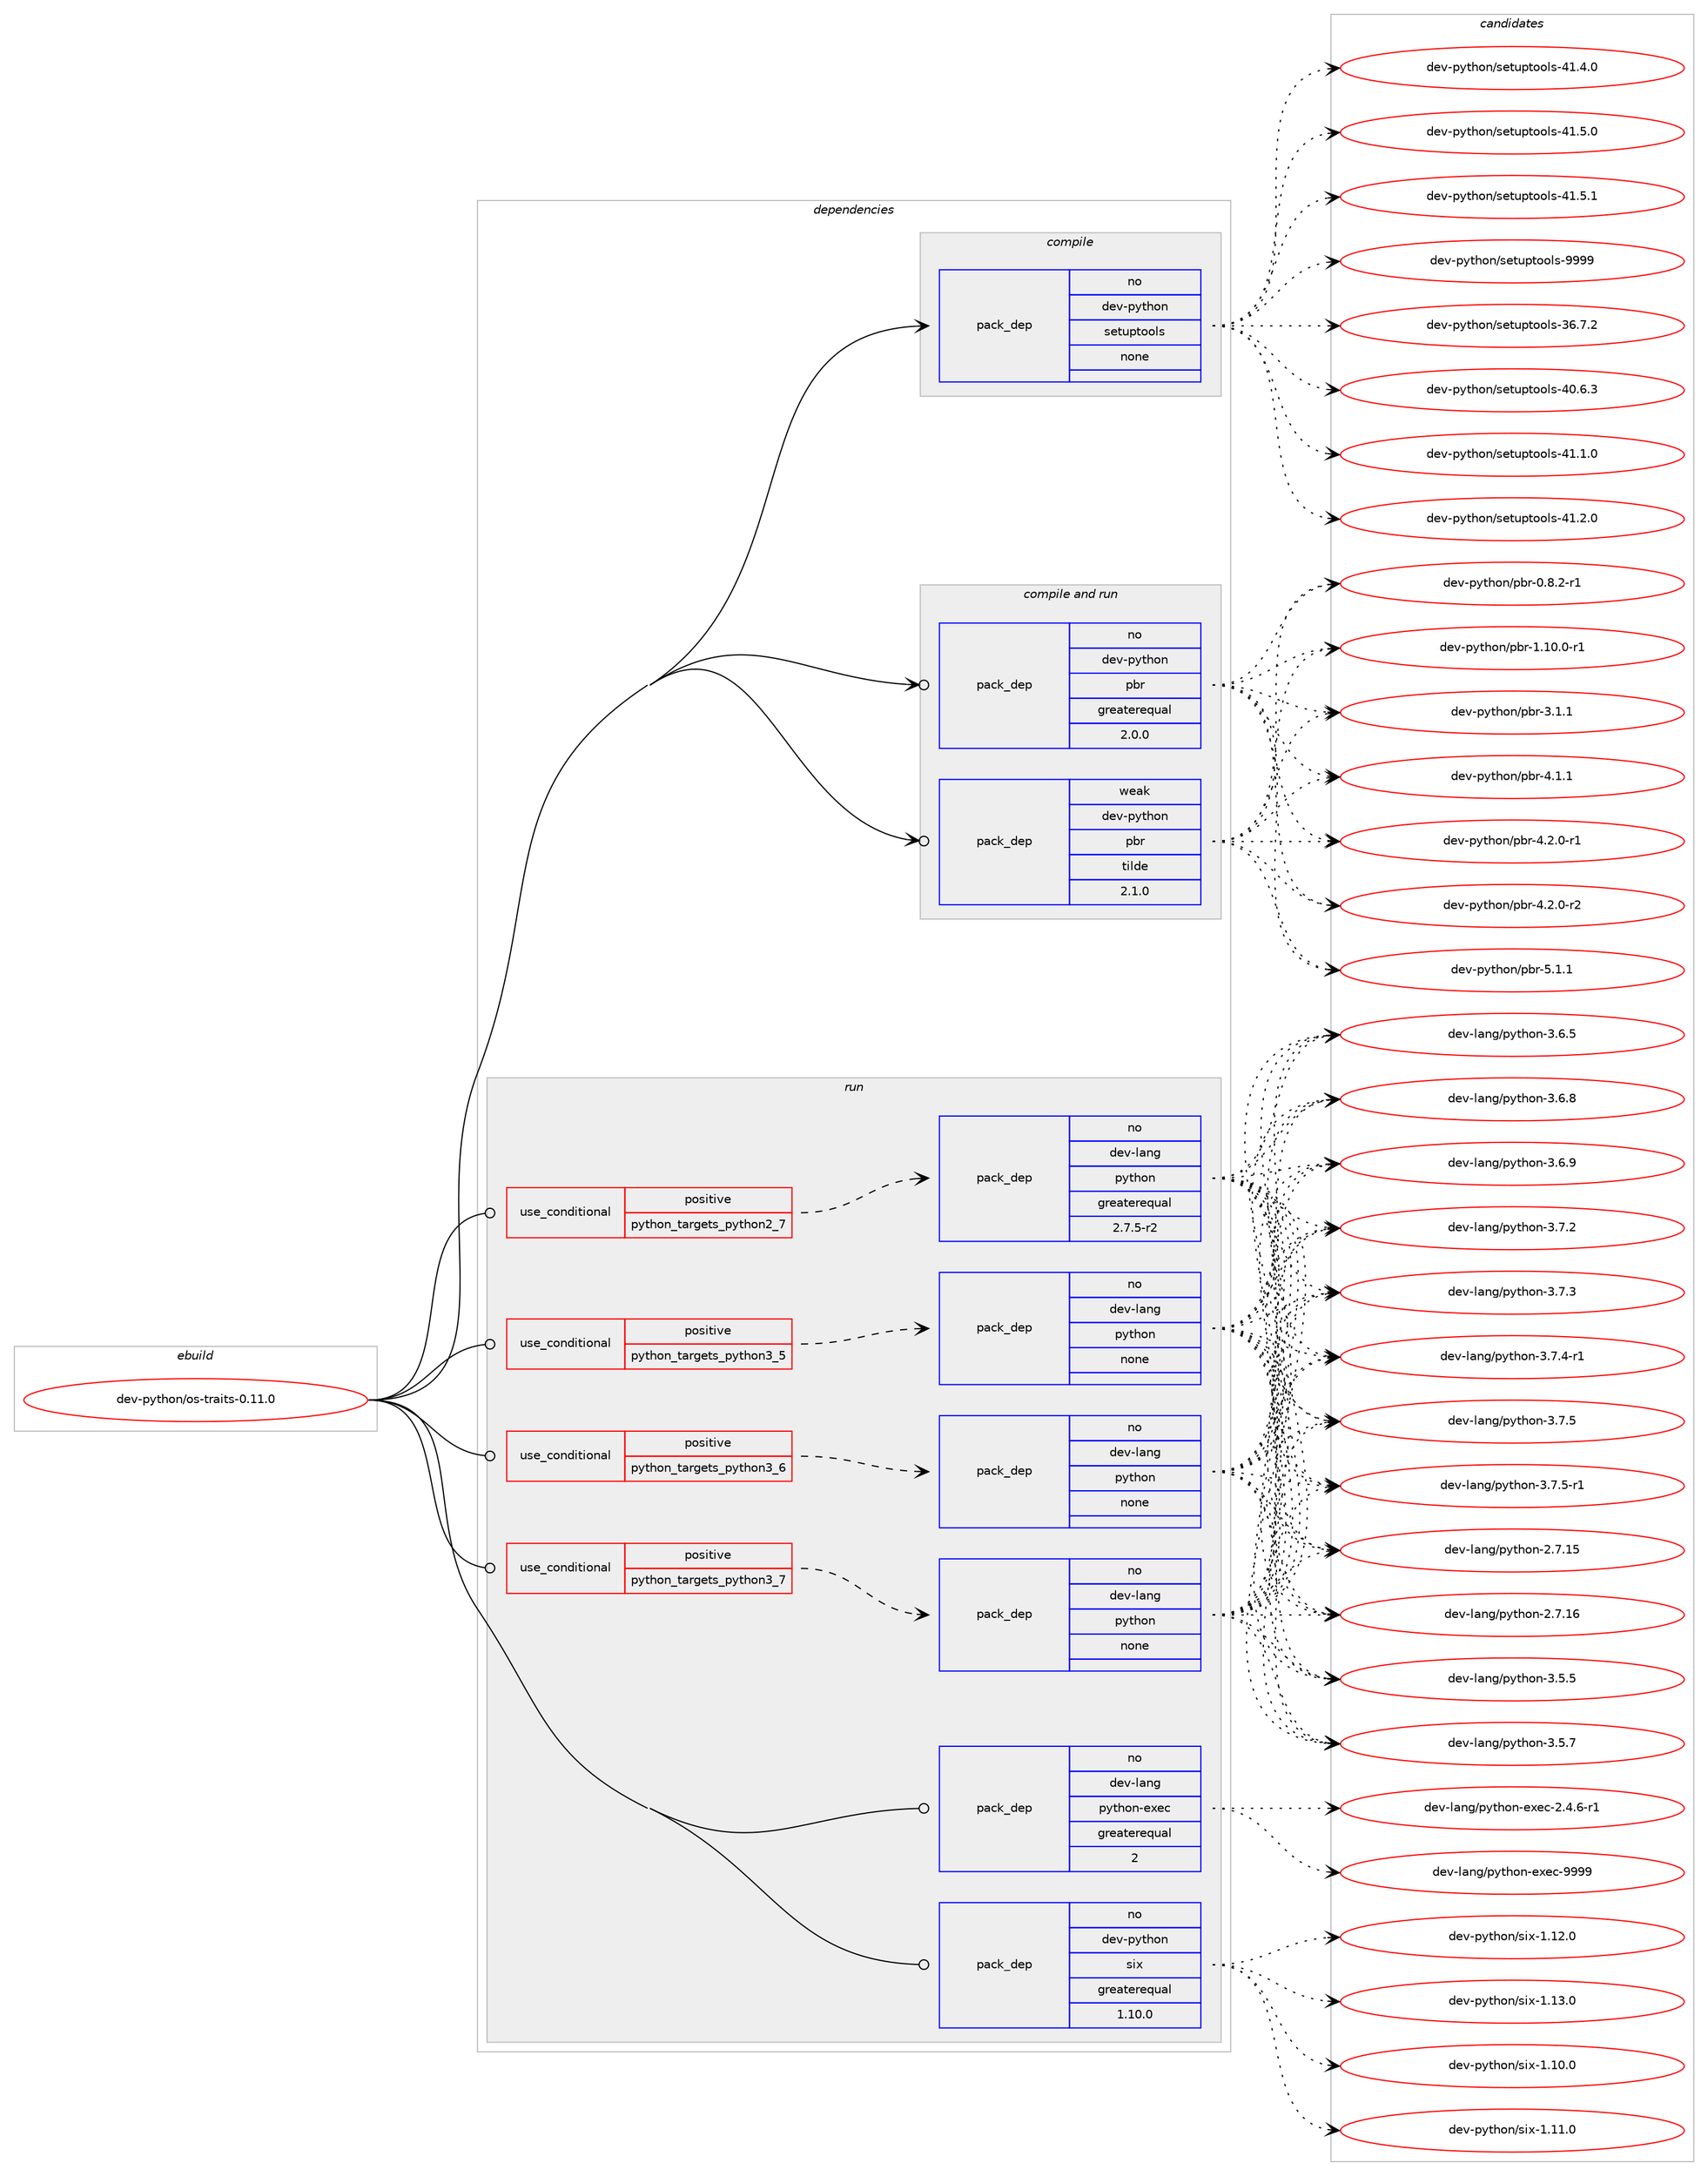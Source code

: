 digraph prolog {

# *************
# Graph options
# *************

newrank=true;
concentrate=true;
compound=true;
graph [rankdir=LR,fontname=Helvetica,fontsize=10,ranksep=1.5];#, ranksep=2.5, nodesep=0.2];
edge  [arrowhead=vee];
node  [fontname=Helvetica,fontsize=10];

# **********
# The ebuild
# **********

subgraph cluster_leftcol {
color=gray;
rank=same;
label=<<i>ebuild</i>>;
id [label="dev-python/os-traits-0.11.0", color=red, width=4, href="../dev-python/os-traits-0.11.0.svg"];
}

# ****************
# The dependencies
# ****************

subgraph cluster_midcol {
color=gray;
label=<<i>dependencies</i>>;
subgraph cluster_compile {
fillcolor="#eeeeee";
style=filled;
label=<<i>compile</i>>;
subgraph pack462861 {
dependency618337 [label=<<TABLE BORDER="0" CELLBORDER="1" CELLSPACING="0" CELLPADDING="4" WIDTH="220"><TR><TD ROWSPAN="6" CELLPADDING="30">pack_dep</TD></TR><TR><TD WIDTH="110">no</TD></TR><TR><TD>dev-python</TD></TR><TR><TD>setuptools</TD></TR><TR><TD>none</TD></TR><TR><TD></TD></TR></TABLE>>, shape=none, color=blue];
}
id:e -> dependency618337:w [weight=20,style="solid",arrowhead="vee"];
}
subgraph cluster_compileandrun {
fillcolor="#eeeeee";
style=filled;
label=<<i>compile and run</i>>;
subgraph pack462862 {
dependency618338 [label=<<TABLE BORDER="0" CELLBORDER="1" CELLSPACING="0" CELLPADDING="4" WIDTH="220"><TR><TD ROWSPAN="6" CELLPADDING="30">pack_dep</TD></TR><TR><TD WIDTH="110">no</TD></TR><TR><TD>dev-python</TD></TR><TR><TD>pbr</TD></TR><TR><TD>greaterequal</TD></TR><TR><TD>2.0.0</TD></TR></TABLE>>, shape=none, color=blue];
}
id:e -> dependency618338:w [weight=20,style="solid",arrowhead="odotvee"];
subgraph pack462863 {
dependency618339 [label=<<TABLE BORDER="0" CELLBORDER="1" CELLSPACING="0" CELLPADDING="4" WIDTH="220"><TR><TD ROWSPAN="6" CELLPADDING="30">pack_dep</TD></TR><TR><TD WIDTH="110">weak</TD></TR><TR><TD>dev-python</TD></TR><TR><TD>pbr</TD></TR><TR><TD>tilde</TD></TR><TR><TD>2.1.0</TD></TR></TABLE>>, shape=none, color=blue];
}
id:e -> dependency618339:w [weight=20,style="solid",arrowhead="odotvee"];
}
subgraph cluster_run {
fillcolor="#eeeeee";
style=filled;
label=<<i>run</i>>;
subgraph cond143668 {
dependency618340 [label=<<TABLE BORDER="0" CELLBORDER="1" CELLSPACING="0" CELLPADDING="4"><TR><TD ROWSPAN="3" CELLPADDING="10">use_conditional</TD></TR><TR><TD>positive</TD></TR><TR><TD>python_targets_python2_7</TD></TR></TABLE>>, shape=none, color=red];
subgraph pack462864 {
dependency618341 [label=<<TABLE BORDER="0" CELLBORDER="1" CELLSPACING="0" CELLPADDING="4" WIDTH="220"><TR><TD ROWSPAN="6" CELLPADDING="30">pack_dep</TD></TR><TR><TD WIDTH="110">no</TD></TR><TR><TD>dev-lang</TD></TR><TR><TD>python</TD></TR><TR><TD>greaterequal</TD></TR><TR><TD>2.7.5-r2</TD></TR></TABLE>>, shape=none, color=blue];
}
dependency618340:e -> dependency618341:w [weight=20,style="dashed",arrowhead="vee"];
}
id:e -> dependency618340:w [weight=20,style="solid",arrowhead="odot"];
subgraph cond143669 {
dependency618342 [label=<<TABLE BORDER="0" CELLBORDER="1" CELLSPACING="0" CELLPADDING="4"><TR><TD ROWSPAN="3" CELLPADDING="10">use_conditional</TD></TR><TR><TD>positive</TD></TR><TR><TD>python_targets_python3_5</TD></TR></TABLE>>, shape=none, color=red];
subgraph pack462865 {
dependency618343 [label=<<TABLE BORDER="0" CELLBORDER="1" CELLSPACING="0" CELLPADDING="4" WIDTH="220"><TR><TD ROWSPAN="6" CELLPADDING="30">pack_dep</TD></TR><TR><TD WIDTH="110">no</TD></TR><TR><TD>dev-lang</TD></TR><TR><TD>python</TD></TR><TR><TD>none</TD></TR><TR><TD></TD></TR></TABLE>>, shape=none, color=blue];
}
dependency618342:e -> dependency618343:w [weight=20,style="dashed",arrowhead="vee"];
}
id:e -> dependency618342:w [weight=20,style="solid",arrowhead="odot"];
subgraph cond143670 {
dependency618344 [label=<<TABLE BORDER="0" CELLBORDER="1" CELLSPACING="0" CELLPADDING="4"><TR><TD ROWSPAN="3" CELLPADDING="10">use_conditional</TD></TR><TR><TD>positive</TD></TR><TR><TD>python_targets_python3_6</TD></TR></TABLE>>, shape=none, color=red];
subgraph pack462866 {
dependency618345 [label=<<TABLE BORDER="0" CELLBORDER="1" CELLSPACING="0" CELLPADDING="4" WIDTH="220"><TR><TD ROWSPAN="6" CELLPADDING="30">pack_dep</TD></TR><TR><TD WIDTH="110">no</TD></TR><TR><TD>dev-lang</TD></TR><TR><TD>python</TD></TR><TR><TD>none</TD></TR><TR><TD></TD></TR></TABLE>>, shape=none, color=blue];
}
dependency618344:e -> dependency618345:w [weight=20,style="dashed",arrowhead="vee"];
}
id:e -> dependency618344:w [weight=20,style="solid",arrowhead="odot"];
subgraph cond143671 {
dependency618346 [label=<<TABLE BORDER="0" CELLBORDER="1" CELLSPACING="0" CELLPADDING="4"><TR><TD ROWSPAN="3" CELLPADDING="10">use_conditional</TD></TR><TR><TD>positive</TD></TR><TR><TD>python_targets_python3_7</TD></TR></TABLE>>, shape=none, color=red];
subgraph pack462867 {
dependency618347 [label=<<TABLE BORDER="0" CELLBORDER="1" CELLSPACING="0" CELLPADDING="4" WIDTH="220"><TR><TD ROWSPAN="6" CELLPADDING="30">pack_dep</TD></TR><TR><TD WIDTH="110">no</TD></TR><TR><TD>dev-lang</TD></TR><TR><TD>python</TD></TR><TR><TD>none</TD></TR><TR><TD></TD></TR></TABLE>>, shape=none, color=blue];
}
dependency618346:e -> dependency618347:w [weight=20,style="dashed",arrowhead="vee"];
}
id:e -> dependency618346:w [weight=20,style="solid",arrowhead="odot"];
subgraph pack462868 {
dependency618348 [label=<<TABLE BORDER="0" CELLBORDER="1" CELLSPACING="0" CELLPADDING="4" WIDTH="220"><TR><TD ROWSPAN="6" CELLPADDING="30">pack_dep</TD></TR><TR><TD WIDTH="110">no</TD></TR><TR><TD>dev-lang</TD></TR><TR><TD>python-exec</TD></TR><TR><TD>greaterequal</TD></TR><TR><TD>2</TD></TR></TABLE>>, shape=none, color=blue];
}
id:e -> dependency618348:w [weight=20,style="solid",arrowhead="odot"];
subgraph pack462869 {
dependency618349 [label=<<TABLE BORDER="0" CELLBORDER="1" CELLSPACING="0" CELLPADDING="4" WIDTH="220"><TR><TD ROWSPAN="6" CELLPADDING="30">pack_dep</TD></TR><TR><TD WIDTH="110">no</TD></TR><TR><TD>dev-python</TD></TR><TR><TD>six</TD></TR><TR><TD>greaterequal</TD></TR><TR><TD>1.10.0</TD></TR></TABLE>>, shape=none, color=blue];
}
id:e -> dependency618349:w [weight=20,style="solid",arrowhead="odot"];
}
}

# **************
# The candidates
# **************

subgraph cluster_choices {
rank=same;
color=gray;
label=<<i>candidates</i>>;

subgraph choice462861 {
color=black;
nodesep=1;
choice100101118451121211161041111104711510111611711211611111110811545515446554650 [label="dev-python/setuptools-36.7.2", color=red, width=4,href="../dev-python/setuptools-36.7.2.svg"];
choice100101118451121211161041111104711510111611711211611111110811545524846544651 [label="dev-python/setuptools-40.6.3", color=red, width=4,href="../dev-python/setuptools-40.6.3.svg"];
choice100101118451121211161041111104711510111611711211611111110811545524946494648 [label="dev-python/setuptools-41.1.0", color=red, width=4,href="../dev-python/setuptools-41.1.0.svg"];
choice100101118451121211161041111104711510111611711211611111110811545524946504648 [label="dev-python/setuptools-41.2.0", color=red, width=4,href="../dev-python/setuptools-41.2.0.svg"];
choice100101118451121211161041111104711510111611711211611111110811545524946524648 [label="dev-python/setuptools-41.4.0", color=red, width=4,href="../dev-python/setuptools-41.4.0.svg"];
choice100101118451121211161041111104711510111611711211611111110811545524946534648 [label="dev-python/setuptools-41.5.0", color=red, width=4,href="../dev-python/setuptools-41.5.0.svg"];
choice100101118451121211161041111104711510111611711211611111110811545524946534649 [label="dev-python/setuptools-41.5.1", color=red, width=4,href="../dev-python/setuptools-41.5.1.svg"];
choice10010111845112121116104111110471151011161171121161111111081154557575757 [label="dev-python/setuptools-9999", color=red, width=4,href="../dev-python/setuptools-9999.svg"];
dependency618337:e -> choice100101118451121211161041111104711510111611711211611111110811545515446554650:w [style=dotted,weight="100"];
dependency618337:e -> choice100101118451121211161041111104711510111611711211611111110811545524846544651:w [style=dotted,weight="100"];
dependency618337:e -> choice100101118451121211161041111104711510111611711211611111110811545524946494648:w [style=dotted,weight="100"];
dependency618337:e -> choice100101118451121211161041111104711510111611711211611111110811545524946504648:w [style=dotted,weight="100"];
dependency618337:e -> choice100101118451121211161041111104711510111611711211611111110811545524946524648:w [style=dotted,weight="100"];
dependency618337:e -> choice100101118451121211161041111104711510111611711211611111110811545524946534648:w [style=dotted,weight="100"];
dependency618337:e -> choice100101118451121211161041111104711510111611711211611111110811545524946534649:w [style=dotted,weight="100"];
dependency618337:e -> choice10010111845112121116104111110471151011161171121161111111081154557575757:w [style=dotted,weight="100"];
}
subgraph choice462862 {
color=black;
nodesep=1;
choice1001011184511212111610411111047112981144548465646504511449 [label="dev-python/pbr-0.8.2-r1", color=red, width=4,href="../dev-python/pbr-0.8.2-r1.svg"];
choice100101118451121211161041111104711298114454946494846484511449 [label="dev-python/pbr-1.10.0-r1", color=red, width=4,href="../dev-python/pbr-1.10.0-r1.svg"];
choice100101118451121211161041111104711298114455146494649 [label="dev-python/pbr-3.1.1", color=red, width=4,href="../dev-python/pbr-3.1.1.svg"];
choice100101118451121211161041111104711298114455246494649 [label="dev-python/pbr-4.1.1", color=red, width=4,href="../dev-python/pbr-4.1.1.svg"];
choice1001011184511212111610411111047112981144552465046484511449 [label="dev-python/pbr-4.2.0-r1", color=red, width=4,href="../dev-python/pbr-4.2.0-r1.svg"];
choice1001011184511212111610411111047112981144552465046484511450 [label="dev-python/pbr-4.2.0-r2", color=red, width=4,href="../dev-python/pbr-4.2.0-r2.svg"];
choice100101118451121211161041111104711298114455346494649 [label="dev-python/pbr-5.1.1", color=red, width=4,href="../dev-python/pbr-5.1.1.svg"];
dependency618338:e -> choice1001011184511212111610411111047112981144548465646504511449:w [style=dotted,weight="100"];
dependency618338:e -> choice100101118451121211161041111104711298114454946494846484511449:w [style=dotted,weight="100"];
dependency618338:e -> choice100101118451121211161041111104711298114455146494649:w [style=dotted,weight="100"];
dependency618338:e -> choice100101118451121211161041111104711298114455246494649:w [style=dotted,weight="100"];
dependency618338:e -> choice1001011184511212111610411111047112981144552465046484511449:w [style=dotted,weight="100"];
dependency618338:e -> choice1001011184511212111610411111047112981144552465046484511450:w [style=dotted,weight="100"];
dependency618338:e -> choice100101118451121211161041111104711298114455346494649:w [style=dotted,weight="100"];
}
subgraph choice462863 {
color=black;
nodesep=1;
choice1001011184511212111610411111047112981144548465646504511449 [label="dev-python/pbr-0.8.2-r1", color=red, width=4,href="../dev-python/pbr-0.8.2-r1.svg"];
choice100101118451121211161041111104711298114454946494846484511449 [label="dev-python/pbr-1.10.0-r1", color=red, width=4,href="../dev-python/pbr-1.10.0-r1.svg"];
choice100101118451121211161041111104711298114455146494649 [label="dev-python/pbr-3.1.1", color=red, width=4,href="../dev-python/pbr-3.1.1.svg"];
choice100101118451121211161041111104711298114455246494649 [label="dev-python/pbr-4.1.1", color=red, width=4,href="../dev-python/pbr-4.1.1.svg"];
choice1001011184511212111610411111047112981144552465046484511449 [label="dev-python/pbr-4.2.0-r1", color=red, width=4,href="../dev-python/pbr-4.2.0-r1.svg"];
choice1001011184511212111610411111047112981144552465046484511450 [label="dev-python/pbr-4.2.0-r2", color=red, width=4,href="../dev-python/pbr-4.2.0-r2.svg"];
choice100101118451121211161041111104711298114455346494649 [label="dev-python/pbr-5.1.1", color=red, width=4,href="../dev-python/pbr-5.1.1.svg"];
dependency618339:e -> choice1001011184511212111610411111047112981144548465646504511449:w [style=dotted,weight="100"];
dependency618339:e -> choice100101118451121211161041111104711298114454946494846484511449:w [style=dotted,weight="100"];
dependency618339:e -> choice100101118451121211161041111104711298114455146494649:w [style=dotted,weight="100"];
dependency618339:e -> choice100101118451121211161041111104711298114455246494649:w [style=dotted,weight="100"];
dependency618339:e -> choice1001011184511212111610411111047112981144552465046484511449:w [style=dotted,weight="100"];
dependency618339:e -> choice1001011184511212111610411111047112981144552465046484511450:w [style=dotted,weight="100"];
dependency618339:e -> choice100101118451121211161041111104711298114455346494649:w [style=dotted,weight="100"];
}
subgraph choice462864 {
color=black;
nodesep=1;
choice10010111845108971101034711212111610411111045504655464953 [label="dev-lang/python-2.7.15", color=red, width=4,href="../dev-lang/python-2.7.15.svg"];
choice10010111845108971101034711212111610411111045504655464954 [label="dev-lang/python-2.7.16", color=red, width=4,href="../dev-lang/python-2.7.16.svg"];
choice100101118451089711010347112121116104111110455146534653 [label="dev-lang/python-3.5.5", color=red, width=4,href="../dev-lang/python-3.5.5.svg"];
choice100101118451089711010347112121116104111110455146534655 [label="dev-lang/python-3.5.7", color=red, width=4,href="../dev-lang/python-3.5.7.svg"];
choice100101118451089711010347112121116104111110455146544653 [label="dev-lang/python-3.6.5", color=red, width=4,href="../dev-lang/python-3.6.5.svg"];
choice100101118451089711010347112121116104111110455146544656 [label="dev-lang/python-3.6.8", color=red, width=4,href="../dev-lang/python-3.6.8.svg"];
choice100101118451089711010347112121116104111110455146544657 [label="dev-lang/python-3.6.9", color=red, width=4,href="../dev-lang/python-3.6.9.svg"];
choice100101118451089711010347112121116104111110455146554650 [label="dev-lang/python-3.7.2", color=red, width=4,href="../dev-lang/python-3.7.2.svg"];
choice100101118451089711010347112121116104111110455146554651 [label="dev-lang/python-3.7.3", color=red, width=4,href="../dev-lang/python-3.7.3.svg"];
choice1001011184510897110103471121211161041111104551465546524511449 [label="dev-lang/python-3.7.4-r1", color=red, width=4,href="../dev-lang/python-3.7.4-r1.svg"];
choice100101118451089711010347112121116104111110455146554653 [label="dev-lang/python-3.7.5", color=red, width=4,href="../dev-lang/python-3.7.5.svg"];
choice1001011184510897110103471121211161041111104551465546534511449 [label="dev-lang/python-3.7.5-r1", color=red, width=4,href="../dev-lang/python-3.7.5-r1.svg"];
dependency618341:e -> choice10010111845108971101034711212111610411111045504655464953:w [style=dotted,weight="100"];
dependency618341:e -> choice10010111845108971101034711212111610411111045504655464954:w [style=dotted,weight="100"];
dependency618341:e -> choice100101118451089711010347112121116104111110455146534653:w [style=dotted,weight="100"];
dependency618341:e -> choice100101118451089711010347112121116104111110455146534655:w [style=dotted,weight="100"];
dependency618341:e -> choice100101118451089711010347112121116104111110455146544653:w [style=dotted,weight="100"];
dependency618341:e -> choice100101118451089711010347112121116104111110455146544656:w [style=dotted,weight="100"];
dependency618341:e -> choice100101118451089711010347112121116104111110455146544657:w [style=dotted,weight="100"];
dependency618341:e -> choice100101118451089711010347112121116104111110455146554650:w [style=dotted,weight="100"];
dependency618341:e -> choice100101118451089711010347112121116104111110455146554651:w [style=dotted,weight="100"];
dependency618341:e -> choice1001011184510897110103471121211161041111104551465546524511449:w [style=dotted,weight="100"];
dependency618341:e -> choice100101118451089711010347112121116104111110455146554653:w [style=dotted,weight="100"];
dependency618341:e -> choice1001011184510897110103471121211161041111104551465546534511449:w [style=dotted,weight="100"];
}
subgraph choice462865 {
color=black;
nodesep=1;
choice10010111845108971101034711212111610411111045504655464953 [label="dev-lang/python-2.7.15", color=red, width=4,href="../dev-lang/python-2.7.15.svg"];
choice10010111845108971101034711212111610411111045504655464954 [label="dev-lang/python-2.7.16", color=red, width=4,href="../dev-lang/python-2.7.16.svg"];
choice100101118451089711010347112121116104111110455146534653 [label="dev-lang/python-3.5.5", color=red, width=4,href="../dev-lang/python-3.5.5.svg"];
choice100101118451089711010347112121116104111110455146534655 [label="dev-lang/python-3.5.7", color=red, width=4,href="../dev-lang/python-3.5.7.svg"];
choice100101118451089711010347112121116104111110455146544653 [label="dev-lang/python-3.6.5", color=red, width=4,href="../dev-lang/python-3.6.5.svg"];
choice100101118451089711010347112121116104111110455146544656 [label="dev-lang/python-3.6.8", color=red, width=4,href="../dev-lang/python-3.6.8.svg"];
choice100101118451089711010347112121116104111110455146544657 [label="dev-lang/python-3.6.9", color=red, width=4,href="../dev-lang/python-3.6.9.svg"];
choice100101118451089711010347112121116104111110455146554650 [label="dev-lang/python-3.7.2", color=red, width=4,href="../dev-lang/python-3.7.2.svg"];
choice100101118451089711010347112121116104111110455146554651 [label="dev-lang/python-3.7.3", color=red, width=4,href="../dev-lang/python-3.7.3.svg"];
choice1001011184510897110103471121211161041111104551465546524511449 [label="dev-lang/python-3.7.4-r1", color=red, width=4,href="../dev-lang/python-3.7.4-r1.svg"];
choice100101118451089711010347112121116104111110455146554653 [label="dev-lang/python-3.7.5", color=red, width=4,href="../dev-lang/python-3.7.5.svg"];
choice1001011184510897110103471121211161041111104551465546534511449 [label="dev-lang/python-3.7.5-r1", color=red, width=4,href="../dev-lang/python-3.7.5-r1.svg"];
dependency618343:e -> choice10010111845108971101034711212111610411111045504655464953:w [style=dotted,weight="100"];
dependency618343:e -> choice10010111845108971101034711212111610411111045504655464954:w [style=dotted,weight="100"];
dependency618343:e -> choice100101118451089711010347112121116104111110455146534653:w [style=dotted,weight="100"];
dependency618343:e -> choice100101118451089711010347112121116104111110455146534655:w [style=dotted,weight="100"];
dependency618343:e -> choice100101118451089711010347112121116104111110455146544653:w [style=dotted,weight="100"];
dependency618343:e -> choice100101118451089711010347112121116104111110455146544656:w [style=dotted,weight="100"];
dependency618343:e -> choice100101118451089711010347112121116104111110455146544657:w [style=dotted,weight="100"];
dependency618343:e -> choice100101118451089711010347112121116104111110455146554650:w [style=dotted,weight="100"];
dependency618343:e -> choice100101118451089711010347112121116104111110455146554651:w [style=dotted,weight="100"];
dependency618343:e -> choice1001011184510897110103471121211161041111104551465546524511449:w [style=dotted,weight="100"];
dependency618343:e -> choice100101118451089711010347112121116104111110455146554653:w [style=dotted,weight="100"];
dependency618343:e -> choice1001011184510897110103471121211161041111104551465546534511449:w [style=dotted,weight="100"];
}
subgraph choice462866 {
color=black;
nodesep=1;
choice10010111845108971101034711212111610411111045504655464953 [label="dev-lang/python-2.7.15", color=red, width=4,href="../dev-lang/python-2.7.15.svg"];
choice10010111845108971101034711212111610411111045504655464954 [label="dev-lang/python-2.7.16", color=red, width=4,href="../dev-lang/python-2.7.16.svg"];
choice100101118451089711010347112121116104111110455146534653 [label="dev-lang/python-3.5.5", color=red, width=4,href="../dev-lang/python-3.5.5.svg"];
choice100101118451089711010347112121116104111110455146534655 [label="dev-lang/python-3.5.7", color=red, width=4,href="../dev-lang/python-3.5.7.svg"];
choice100101118451089711010347112121116104111110455146544653 [label="dev-lang/python-3.6.5", color=red, width=4,href="../dev-lang/python-3.6.5.svg"];
choice100101118451089711010347112121116104111110455146544656 [label="dev-lang/python-3.6.8", color=red, width=4,href="../dev-lang/python-3.6.8.svg"];
choice100101118451089711010347112121116104111110455146544657 [label="dev-lang/python-3.6.9", color=red, width=4,href="../dev-lang/python-3.6.9.svg"];
choice100101118451089711010347112121116104111110455146554650 [label="dev-lang/python-3.7.2", color=red, width=4,href="../dev-lang/python-3.7.2.svg"];
choice100101118451089711010347112121116104111110455146554651 [label="dev-lang/python-3.7.3", color=red, width=4,href="../dev-lang/python-3.7.3.svg"];
choice1001011184510897110103471121211161041111104551465546524511449 [label="dev-lang/python-3.7.4-r1", color=red, width=4,href="../dev-lang/python-3.7.4-r1.svg"];
choice100101118451089711010347112121116104111110455146554653 [label="dev-lang/python-3.7.5", color=red, width=4,href="../dev-lang/python-3.7.5.svg"];
choice1001011184510897110103471121211161041111104551465546534511449 [label="dev-lang/python-3.7.5-r1", color=red, width=4,href="../dev-lang/python-3.7.5-r1.svg"];
dependency618345:e -> choice10010111845108971101034711212111610411111045504655464953:w [style=dotted,weight="100"];
dependency618345:e -> choice10010111845108971101034711212111610411111045504655464954:w [style=dotted,weight="100"];
dependency618345:e -> choice100101118451089711010347112121116104111110455146534653:w [style=dotted,weight="100"];
dependency618345:e -> choice100101118451089711010347112121116104111110455146534655:w [style=dotted,weight="100"];
dependency618345:e -> choice100101118451089711010347112121116104111110455146544653:w [style=dotted,weight="100"];
dependency618345:e -> choice100101118451089711010347112121116104111110455146544656:w [style=dotted,weight="100"];
dependency618345:e -> choice100101118451089711010347112121116104111110455146544657:w [style=dotted,weight="100"];
dependency618345:e -> choice100101118451089711010347112121116104111110455146554650:w [style=dotted,weight="100"];
dependency618345:e -> choice100101118451089711010347112121116104111110455146554651:w [style=dotted,weight="100"];
dependency618345:e -> choice1001011184510897110103471121211161041111104551465546524511449:w [style=dotted,weight="100"];
dependency618345:e -> choice100101118451089711010347112121116104111110455146554653:w [style=dotted,weight="100"];
dependency618345:e -> choice1001011184510897110103471121211161041111104551465546534511449:w [style=dotted,weight="100"];
}
subgraph choice462867 {
color=black;
nodesep=1;
choice10010111845108971101034711212111610411111045504655464953 [label="dev-lang/python-2.7.15", color=red, width=4,href="../dev-lang/python-2.7.15.svg"];
choice10010111845108971101034711212111610411111045504655464954 [label="dev-lang/python-2.7.16", color=red, width=4,href="../dev-lang/python-2.7.16.svg"];
choice100101118451089711010347112121116104111110455146534653 [label="dev-lang/python-3.5.5", color=red, width=4,href="../dev-lang/python-3.5.5.svg"];
choice100101118451089711010347112121116104111110455146534655 [label="dev-lang/python-3.5.7", color=red, width=4,href="../dev-lang/python-3.5.7.svg"];
choice100101118451089711010347112121116104111110455146544653 [label="dev-lang/python-3.6.5", color=red, width=4,href="../dev-lang/python-3.6.5.svg"];
choice100101118451089711010347112121116104111110455146544656 [label="dev-lang/python-3.6.8", color=red, width=4,href="../dev-lang/python-3.6.8.svg"];
choice100101118451089711010347112121116104111110455146544657 [label="dev-lang/python-3.6.9", color=red, width=4,href="../dev-lang/python-3.6.9.svg"];
choice100101118451089711010347112121116104111110455146554650 [label="dev-lang/python-3.7.2", color=red, width=4,href="../dev-lang/python-3.7.2.svg"];
choice100101118451089711010347112121116104111110455146554651 [label="dev-lang/python-3.7.3", color=red, width=4,href="../dev-lang/python-3.7.3.svg"];
choice1001011184510897110103471121211161041111104551465546524511449 [label="dev-lang/python-3.7.4-r1", color=red, width=4,href="../dev-lang/python-3.7.4-r1.svg"];
choice100101118451089711010347112121116104111110455146554653 [label="dev-lang/python-3.7.5", color=red, width=4,href="../dev-lang/python-3.7.5.svg"];
choice1001011184510897110103471121211161041111104551465546534511449 [label="dev-lang/python-3.7.5-r1", color=red, width=4,href="../dev-lang/python-3.7.5-r1.svg"];
dependency618347:e -> choice10010111845108971101034711212111610411111045504655464953:w [style=dotted,weight="100"];
dependency618347:e -> choice10010111845108971101034711212111610411111045504655464954:w [style=dotted,weight="100"];
dependency618347:e -> choice100101118451089711010347112121116104111110455146534653:w [style=dotted,weight="100"];
dependency618347:e -> choice100101118451089711010347112121116104111110455146534655:w [style=dotted,weight="100"];
dependency618347:e -> choice100101118451089711010347112121116104111110455146544653:w [style=dotted,weight="100"];
dependency618347:e -> choice100101118451089711010347112121116104111110455146544656:w [style=dotted,weight="100"];
dependency618347:e -> choice100101118451089711010347112121116104111110455146544657:w [style=dotted,weight="100"];
dependency618347:e -> choice100101118451089711010347112121116104111110455146554650:w [style=dotted,weight="100"];
dependency618347:e -> choice100101118451089711010347112121116104111110455146554651:w [style=dotted,weight="100"];
dependency618347:e -> choice1001011184510897110103471121211161041111104551465546524511449:w [style=dotted,weight="100"];
dependency618347:e -> choice100101118451089711010347112121116104111110455146554653:w [style=dotted,weight="100"];
dependency618347:e -> choice1001011184510897110103471121211161041111104551465546534511449:w [style=dotted,weight="100"];
}
subgraph choice462868 {
color=black;
nodesep=1;
choice10010111845108971101034711212111610411111045101120101994550465246544511449 [label="dev-lang/python-exec-2.4.6-r1", color=red, width=4,href="../dev-lang/python-exec-2.4.6-r1.svg"];
choice10010111845108971101034711212111610411111045101120101994557575757 [label="dev-lang/python-exec-9999", color=red, width=4,href="../dev-lang/python-exec-9999.svg"];
dependency618348:e -> choice10010111845108971101034711212111610411111045101120101994550465246544511449:w [style=dotted,weight="100"];
dependency618348:e -> choice10010111845108971101034711212111610411111045101120101994557575757:w [style=dotted,weight="100"];
}
subgraph choice462869 {
color=black;
nodesep=1;
choice100101118451121211161041111104711510512045494649484648 [label="dev-python/six-1.10.0", color=red, width=4,href="../dev-python/six-1.10.0.svg"];
choice100101118451121211161041111104711510512045494649494648 [label="dev-python/six-1.11.0", color=red, width=4,href="../dev-python/six-1.11.0.svg"];
choice100101118451121211161041111104711510512045494649504648 [label="dev-python/six-1.12.0", color=red, width=4,href="../dev-python/six-1.12.0.svg"];
choice100101118451121211161041111104711510512045494649514648 [label="dev-python/six-1.13.0", color=red, width=4,href="../dev-python/six-1.13.0.svg"];
dependency618349:e -> choice100101118451121211161041111104711510512045494649484648:w [style=dotted,weight="100"];
dependency618349:e -> choice100101118451121211161041111104711510512045494649494648:w [style=dotted,weight="100"];
dependency618349:e -> choice100101118451121211161041111104711510512045494649504648:w [style=dotted,weight="100"];
dependency618349:e -> choice100101118451121211161041111104711510512045494649514648:w [style=dotted,weight="100"];
}
}

}
